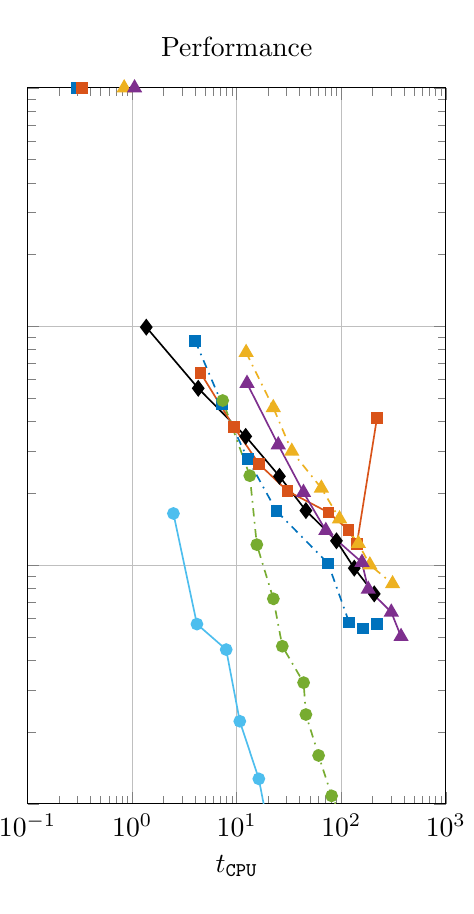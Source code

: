 % This file was created by matlab2tikz.
%
%The latest updates can be retrieved from
%  http://www.mathworks.com/matlabcentral/fileexchange/22022-matlab2tikz-matlab2tikz
%where you can also make suggestions and rate matlab2tikz.
%
\rmfamily
\definecolor{mycolor1}{rgb}{0.0,0.447,0.741}%
\definecolor{mycolor2}{rgb}{0.85,0.325,0.098}%
\definecolor{mycolor3}{rgb}{0.929,0.694,0.125}%
\definecolor{mycolor4}{rgb}{0.494,0.184,0.556}%
\definecolor{mycolor5}{rgb}{0.466,0.674,0.188}%
\definecolor{mycolor6}{rgb}{0.301,0.745,0.933}%
%
\begin{tikzpicture}[trim axis left, trim axis right, baseline]

  \begin{axis}[
  grid=major,
  %tick label style = {font=\sansmath\sffamily},
  width=0.438\textwidth,
  height=0.75\textwidth,
  at={(0\textwidth,0\textwidth)},
  scale only axis,
  unbounded coords=jump,
  xmode=log,
  xmin=1e-01,
  xmax=1000,
  xlabel={$t_\texttt{CPU}$},
  ymode=log,
  ymin=1e-06,
  ymax=1e-03,
  yticklabels={,,}, %hides y ticks
  yminorticks=true,
  ytick distance=10^1,
  xminorticks=true,
  xmajorgrids,
  % xminorgrids,
  ymajorgrids,
  % yminorgrids,
  %ylabel={$\Delta u$},
  axis background/.style={fill=white},
  %title style={font=\bfseries},
  title={{\color{white}g} Performance {\color{white}g}},
  legend pos=north east,
  legend style={legend cell align=left,align=left,draw=white!15!black}
  ]
  \addplot [color=black, semithick, mark=diamond*, mark options={scale = 1.3, solid, black}]
    table[row sep=crcr]{%
    0.066	0.001\\
    % 0.098	0.0\\
    0.287	0.0\\
    % 0.653	0.0\\
    1.363	9.941e-05\\
    % 2.475	7.257e-05\\
    4.281	5.512e-05\\
    % 7.336	4.319e-05\\
    12.175	3.468e-05\\
    % 16.522	2.836e-05\\
    25.616	2.359e-05\\
    % 32.094	1.986e-05\\
    45.867	1.695e-05\\
    % 62.758	1.46e-05\\
    89.876	1.266e-05\\
    % 105.144	1.107e-05\\
    133.116	9.722e-06\\
    % 165.804	8.579e-06\\
    206.569	7.589e-06\\
  };
  \addlegendentry{fd2}

  \addplot [color=mycolor1, semithick, dashdotted, mark=square*, mark options={scale = 0.9,solid, mycolor1}]
    table[row sep=crcr]{%
    0.294	0.001\\
    % 0.671	0.0\\
    1.264	0.0\\
    % 2.321	0.0\\
    4.003	8.708e-05\\
    % 4.995	6.363e-05\\
    7.211	4.749e-05\\
    % 18.77	3.608e-05\\
    12.79	2.78e-05\\
    % 32.428	2.167e-05\\
    23.988	1.688e-05\\
    % 57.772	1.313e-05\\
    74.876	1.017e-05\\
    % 95.477	7.743e-06\\
    118.738	5.765e-06\\
    % 76.838	5.306e-06\\
    160.363	5.425e-06\\
    % 110.767	5.551e-06\\
    220.215	5.675e-06\\
  };
  \addlegendentry{gs reg}

  \addplot [color=mycolor2, semithick, mark=square*, mark options={scale = 0.9, solid, mycolor2}]
    table[row sep=crcr]{%
    0.331	0.001\\
    % 0.784	0.0\\
    1.322	0.0\\
    % 2.408	9.121e-05\\
    4.492	6.404e-05\\
    % 5.901	4.816e-05\\
    9.359	3.806e-05\\
    % 22.563	3.129e-05\\
    16.399	2.65e-05\\
    % 40.434	2.303e-05\\
    30.675	2.044e-05\\
    % 77.191	1.839e-05\\
    75.199	1.665e-05\\
    % 138.453	1.521e-05\\
    117.665	1.403e-05\\
    % 117.269	1.307e-05\\
    140.823	1.226e-05\\
    % 175.124	1.24e-05\\
    219.447	4.142e-05\\
  };
  \addlegendentry{gs adap}

  \addplot [color=mycolor3, semithick, dashdotted, mark=triangle*, mark options={scale = 1.3,solid, mycolor3}]
    table[row sep=crcr]{%
    0.838	0.001\\
  % 2.025	0.0\\
  3.64	0.0\\
  % 7.256	0.0\\
  12.291	7.789e-05\\
  % 18.44	5.852e-05\\
  22.359	4.575e-05\\
  % 52.54	3.669e-05\\
  33.61	3.002e-05\\
  % 80.777	2.496e-05\\
  64.472	2.104e-05\\
  % 132.365	1.794e-05\\
  96.177	1.565e-05\\
  % 215.935	1.383e-05\\
  145.625	1.233e-05\\
  % 165.501	1.108e-05\\
  187.615	1.003e-05\\
  % 219.971	9.135e-06\\
  309.252	8.364e-06\\
  };
  \addlegendentry{phs reg}

  \addplot [color=mycolor4, semithick, mark=triangle*, mark options={scale = 1.3,solid, mycolor4}]
    table[row sep=crcr]{%
    1.053	0.001\\
    % 2.344	0.0\\
    4.408	0.0\\
    % 6.595	8.477e-05\\
    12.539	5.782e-05\\
    % 18.968	4.162e-05\\
    24.936	3.195e-05\\
    % 57.789	2.528e-05\\
    43.468	2.019e-05\\
    % 92.99	1.663e-05\\
    71.17	1.398e-05\\
    % 156.945	1.185e-05\\
    157.614	1.028e-05\\
    % 267.75	9.015e-06\\
    181.067	7.933e-06\\
    % 215.198	7.089e-06\\
    300.717	6.364e-06\\
    % 312.62	5.655e-06\\
    372.862	5.027e-06\\
  };
  \addlegendentry{phs adap}

  \addplot [color=mycolor5, semithick, dashdotted, mark=*, mark options={solid, mycolor5}]
    table[row sep=crcr]{%
    % 204.798	1.562e-06\\
    % 137.22	1.6e-06\\
    % 108.867	1.645e-06\\
    % 122.362	1.661e-06\\
    % 108.698	1.691e-06\\
    % 85.366	1.831e-06\\
    100.308	8.867e-07\\
    80.801	1.081e-06\\
    60.678	1.596e-06\\
    45.861	2.369e-06\\
    43.59	3.223e-06\\
    27.273	4.579e-06\\
    22.378	7.239e-06\\
    15.556	1.22e-05\\
    13.325	2.373e-05\\
    7.336	4.899e-05\\
    4.72	0.0\\
    2.62	0.0\\
    % 1.731	0.001\\
  };
  \addlegendentry{phs reg smoothed}

  \addplot [color=mycolor6, semithick, mark=*, mark options={solid, mycolor6}]
    table[row sep=crcr]{%
    1.445	0.0\\
    2.478	1.648e-05\\
    4.16	5.669e-06\\
    7.926	4.433e-06\\
    10.69	2.221e-06\\
    16.261	1.274e-06\\
    21.124	7.0e-07\\
    % 24.955	1.044e-06\\
    % 42.464	1.151e-06\\
    % 45.72	1.219e-06\\
    % 64.871	1.279e-06\\
    % 84.074	1.352e-06\\
    % 109.513	1.391e-06\\
    % 115.041	1.362e-06\\
    % 122.192	1.419e-06\\
    % 137.262	1.406e-06\\
    % 156.076	1.402e-06\\
    % 170.189	1.333e-06\\
    % 173.102	1.3e-06\\
  };
  \addlegendentry{phs adap smoothed}
  \legend{};
\end{axis}
\end{tikzpicture}%
